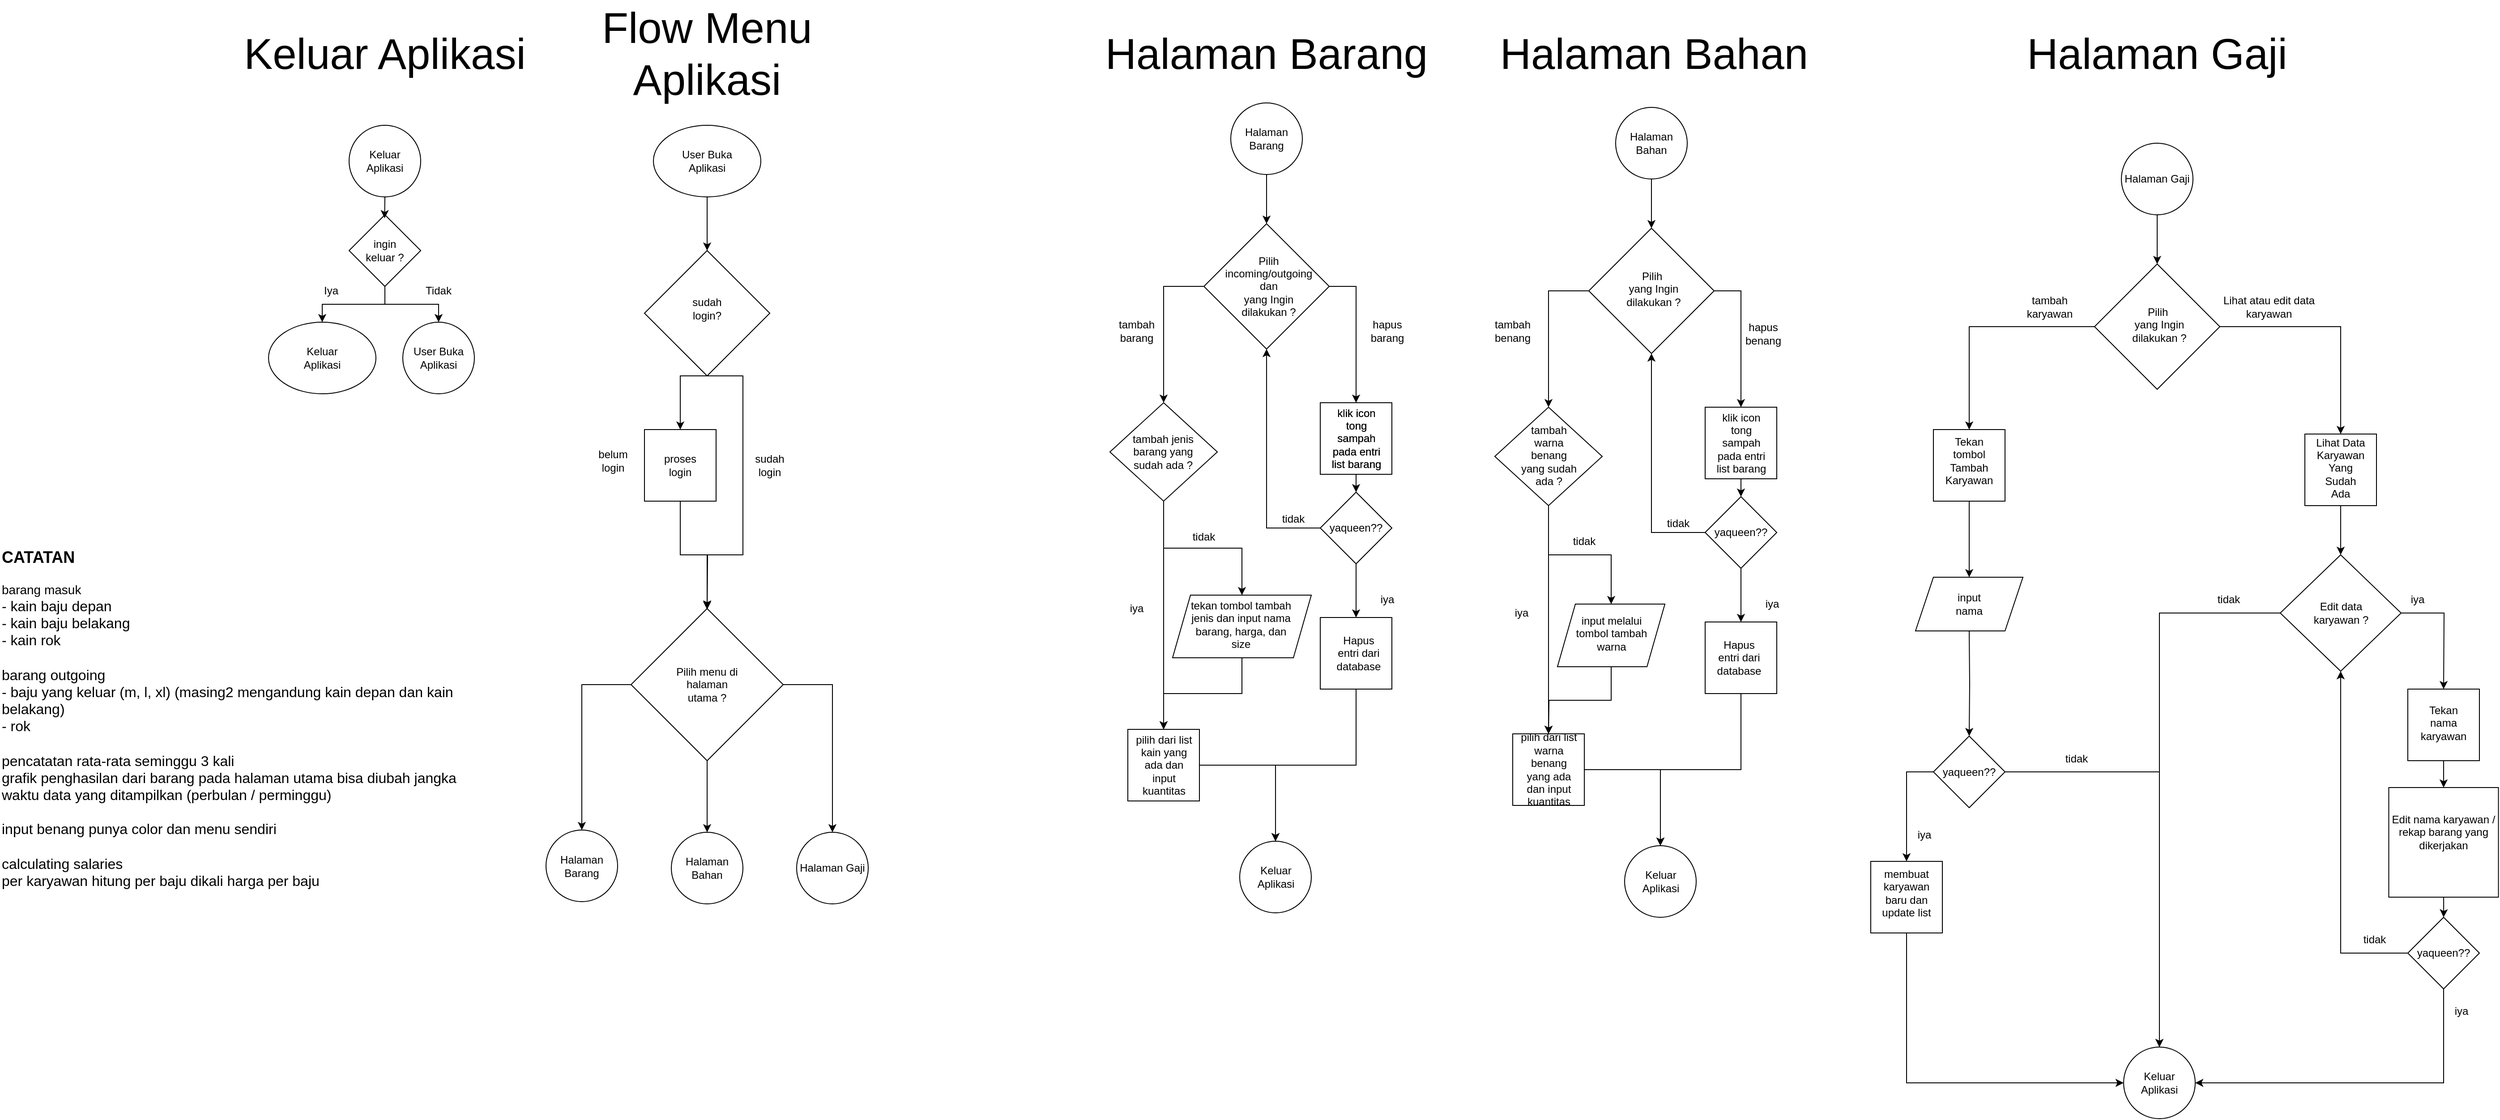 <mxfile version="22.0.4" type="device">
  <diagram name="Page-1" id="ynj6AooqdlG9S8EDx0ya">
    <mxGraphModel dx="1628" dy="452" grid="1" gridSize="10" guides="1" tooltips="1" connect="1" arrows="1" fold="1" page="1" pageScale="1" pageWidth="850" pageHeight="1100" math="0" shadow="0">
      <root>
        <mxCell id="0" />
        <mxCell id="1" parent="0" />
        <mxCell id="XbGuI01d0Wx-68zaMVXP-219" style="edgeStyle=orthogonalEdgeStyle;rounded=0;orthogonalLoop=1;jettySize=auto;html=1;entryX=0.5;entryY=0;entryDx=0;entryDy=0;" edge="1" parent="1" source="XbGuI01d0Wx-68zaMVXP-211" target="XbGuI01d0Wx-68zaMVXP-73">
          <mxGeometry relative="1" as="geometry" />
        </mxCell>
        <mxCell id="XbGuI01d0Wx-68zaMVXP-211" value="" style="shape=parallelogram;perimeter=parallelogramPerimeter;whiteSpace=wrap;html=1;fixedSize=1;" vertex="1" parent="1">
          <mxGeometry x="1020" y="785" width="155" height="70" as="geometry" />
        </mxCell>
        <mxCell id="XbGuI01d0Wx-68zaMVXP-230" style="edgeStyle=orthogonalEdgeStyle;rounded=0;orthogonalLoop=1;jettySize=auto;html=1;exitX=0.5;exitY=1;exitDx=0;exitDy=0;" edge="1" parent="1" source="XbGuI01d0Wx-68zaMVXP-210">
          <mxGeometry relative="1" as="geometry">
            <mxPoint x="1440" y="940" as="targetPoint" />
          </mxGeometry>
        </mxCell>
        <mxCell id="XbGuI01d0Wx-68zaMVXP-210" value="" style="shape=parallelogram;perimeter=parallelogramPerimeter;whiteSpace=wrap;html=1;fixedSize=1;" vertex="1" parent="1">
          <mxGeometry x="1450" y="795" width="120" height="70" as="geometry" />
        </mxCell>
        <mxCell id="XbGuI01d0Wx-68zaMVXP-10" value="" style="ellipse;whiteSpace=wrap;html=1;" vertex="1" parent="1">
          <mxGeometry x="440" y="260" width="120" height="80" as="geometry" />
        </mxCell>
        <mxCell id="XbGuI01d0Wx-68zaMVXP-11" value="User Buka Aplikasi" style="text;html=1;strokeColor=none;fillColor=none;align=center;verticalAlign=middle;whiteSpace=wrap;rounded=0;" vertex="1" parent="1">
          <mxGeometry x="470" y="285" width="60" height="30" as="geometry" />
        </mxCell>
        <mxCell id="XbGuI01d0Wx-68zaMVXP-15" value="" style="endArrow=classic;html=1;rounded=0;exitX=0.5;exitY=1;exitDx=0;exitDy=0;" edge="1" parent="1" source="XbGuI01d0Wx-68zaMVXP-10">
          <mxGeometry width="50" height="50" relative="1" as="geometry">
            <mxPoint x="470" y="390" as="sourcePoint" />
            <mxPoint x="500" y="400" as="targetPoint" />
          </mxGeometry>
        </mxCell>
        <mxCell id="XbGuI01d0Wx-68zaMVXP-231" style="edgeStyle=orthogonalEdgeStyle;rounded=0;orthogonalLoop=1;jettySize=auto;html=1;exitX=0.5;exitY=1;exitDx=0;exitDy=0;" edge="1" parent="1" source="XbGuI01d0Wx-68zaMVXP-16" target="XbGuI01d0Wx-68zaMVXP-26">
          <mxGeometry relative="1" as="geometry">
            <Array as="points">
              <mxPoint x="470" y="540" />
            </Array>
          </mxGeometry>
        </mxCell>
        <mxCell id="XbGuI01d0Wx-68zaMVXP-16" value="" style="rhombus;whiteSpace=wrap;html=1;" vertex="1" parent="1">
          <mxGeometry x="430" y="400" width="140" height="140" as="geometry" />
        </mxCell>
        <mxCell id="XbGuI01d0Wx-68zaMVXP-17" value="sudah login?" style="text;html=1;strokeColor=none;fillColor=none;align=center;verticalAlign=middle;whiteSpace=wrap;rounded=0;" vertex="1" parent="1">
          <mxGeometry x="470" y="450" width="60" height="30" as="geometry" />
        </mxCell>
        <mxCell id="XbGuI01d0Wx-68zaMVXP-237" style="edgeStyle=orthogonalEdgeStyle;rounded=0;orthogonalLoop=1;jettySize=auto;html=1;" edge="1" parent="1" source="XbGuI01d0Wx-68zaMVXP-26">
          <mxGeometry relative="1" as="geometry">
            <mxPoint x="500" y="800" as="targetPoint" />
          </mxGeometry>
        </mxCell>
        <mxCell id="XbGuI01d0Wx-68zaMVXP-26" value="" style="whiteSpace=wrap;html=1;aspect=fixed;" vertex="1" parent="1">
          <mxGeometry x="430" y="600" width="80" height="80" as="geometry" />
        </mxCell>
        <mxCell id="XbGuI01d0Wx-68zaMVXP-27" value="proses login" style="text;html=1;strokeColor=none;fillColor=none;align=center;verticalAlign=middle;whiteSpace=wrap;rounded=0;" vertex="1" parent="1">
          <mxGeometry x="440" y="625" width="60" height="30" as="geometry" />
        </mxCell>
        <mxCell id="XbGuI01d0Wx-68zaMVXP-175" style="edgeStyle=orthogonalEdgeStyle;rounded=0;orthogonalLoop=1;jettySize=auto;html=1;exitX=0.5;exitY=1;exitDx=0;exitDy=0;entryX=0.5;entryY=0;entryDx=0;entryDy=0;" edge="1" parent="1" source="XbGuI01d0Wx-68zaMVXP-32" target="XbGuI01d0Wx-68zaMVXP-46">
          <mxGeometry relative="1" as="geometry" />
        </mxCell>
        <mxCell id="XbGuI01d0Wx-68zaMVXP-176" style="edgeStyle=orthogonalEdgeStyle;rounded=0;orthogonalLoop=1;jettySize=auto;html=1;exitX=1;exitY=0.5;exitDx=0;exitDy=0;entryX=0.5;entryY=0;entryDx=0;entryDy=0;" edge="1" parent="1" source="XbGuI01d0Wx-68zaMVXP-32" target="XbGuI01d0Wx-68zaMVXP-48">
          <mxGeometry relative="1" as="geometry" />
        </mxCell>
        <mxCell id="XbGuI01d0Wx-68zaMVXP-177" style="edgeStyle=orthogonalEdgeStyle;rounded=0;orthogonalLoop=1;jettySize=auto;html=1;exitX=0;exitY=0.5;exitDx=0;exitDy=0;entryX=0.5;entryY=0;entryDx=0;entryDy=0;" edge="1" parent="1" source="XbGuI01d0Wx-68zaMVXP-32" target="XbGuI01d0Wx-68zaMVXP-43">
          <mxGeometry relative="1" as="geometry" />
        </mxCell>
        <mxCell id="XbGuI01d0Wx-68zaMVXP-32" value="" style="rhombus;whiteSpace=wrap;html=1;" vertex="1" parent="1">
          <mxGeometry x="415" y="800" width="170" height="170" as="geometry" />
        </mxCell>
        <mxCell id="XbGuI01d0Wx-68zaMVXP-33" value="Pilih menu di halaman utama ?" style="text;html=1;strokeColor=none;fillColor=none;align=center;verticalAlign=middle;whiteSpace=wrap;rounded=0;" vertex="1" parent="1">
          <mxGeometry x="460" y="860" width="80" height="50" as="geometry" />
        </mxCell>
        <mxCell id="XbGuI01d0Wx-68zaMVXP-43" value="" style="ellipse;whiteSpace=wrap;html=1;aspect=fixed;" vertex="1" parent="1">
          <mxGeometry x="320" y="1047.5" width="80" height="80" as="geometry" />
        </mxCell>
        <mxCell id="XbGuI01d0Wx-68zaMVXP-44" value="Halaman Barang" style="text;html=1;strokeColor=none;fillColor=none;align=center;verticalAlign=middle;whiteSpace=wrap;rounded=0;" vertex="1" parent="1">
          <mxGeometry x="320" y="1062.5" width="80" height="50" as="geometry" />
        </mxCell>
        <mxCell id="XbGuI01d0Wx-68zaMVXP-46" value="" style="ellipse;whiteSpace=wrap;html=1;aspect=fixed;" vertex="1" parent="1">
          <mxGeometry x="460" y="1050" width="80" height="80" as="geometry" />
        </mxCell>
        <mxCell id="XbGuI01d0Wx-68zaMVXP-47" value="Halaman Bahan" style="text;html=1;strokeColor=none;fillColor=none;align=center;verticalAlign=middle;whiteSpace=wrap;rounded=0;" vertex="1" parent="1">
          <mxGeometry x="460" y="1065" width="80" height="50" as="geometry" />
        </mxCell>
        <mxCell id="XbGuI01d0Wx-68zaMVXP-48" value="" style="ellipse;whiteSpace=wrap;html=1;aspect=fixed;" vertex="1" parent="1">
          <mxGeometry x="600" y="1050" width="80" height="80" as="geometry" />
        </mxCell>
        <mxCell id="XbGuI01d0Wx-68zaMVXP-49" value="Halaman Gaji" style="text;html=1;strokeColor=none;fillColor=none;align=center;verticalAlign=middle;whiteSpace=wrap;rounded=0;" vertex="1" parent="1">
          <mxGeometry x="600" y="1065" width="80" height="50" as="geometry" />
        </mxCell>
        <mxCell id="XbGuI01d0Wx-68zaMVXP-50" value="&lt;span style=&quot;font-size: 48px;&quot;&gt;Flow Menu Aplikasi&lt;/span&gt;" style="text;html=1;strokeColor=none;fillColor=none;align=center;verticalAlign=middle;whiteSpace=wrap;rounded=0;" vertex="1" parent="1">
          <mxGeometry x="305" y="120" width="390" height="120" as="geometry" />
        </mxCell>
        <mxCell id="XbGuI01d0Wx-68zaMVXP-51" value="&lt;span style=&quot;font-size: 48px;&quot;&gt;Halaman Barang&lt;/span&gt;" style="text;html=1;strokeColor=none;fillColor=none;align=center;verticalAlign=middle;whiteSpace=wrap;rounded=0;" vertex="1" parent="1">
          <mxGeometry x="930" y="120" width="390" height="120" as="geometry" />
        </mxCell>
        <mxCell id="XbGuI01d0Wx-68zaMVXP-52" value="" style="ellipse;whiteSpace=wrap;html=1;aspect=fixed;" vertex="1" parent="1">
          <mxGeometry x="1085" y="235" width="80" height="80" as="geometry" />
        </mxCell>
        <mxCell id="XbGuI01d0Wx-68zaMVXP-54" value="Halaman Barang" style="text;html=1;strokeColor=none;fillColor=none;align=center;verticalAlign=middle;whiteSpace=wrap;rounded=0;" vertex="1" parent="1">
          <mxGeometry x="1085" y="250" width="80" height="50" as="geometry" />
        </mxCell>
        <mxCell id="XbGuI01d0Wx-68zaMVXP-222" style="edgeStyle=orthogonalEdgeStyle;rounded=0;orthogonalLoop=1;jettySize=auto;html=1;entryX=0.5;entryY=0;entryDx=0;entryDy=0;exitX=0;exitY=0.5;exitDx=0;exitDy=0;" edge="1" parent="1" source="XbGuI01d0Wx-68zaMVXP-55" target="XbGuI01d0Wx-68zaMVXP-66">
          <mxGeometry relative="1" as="geometry" />
        </mxCell>
        <mxCell id="XbGuI01d0Wx-68zaMVXP-223" style="edgeStyle=orthogonalEdgeStyle;rounded=0;orthogonalLoop=1;jettySize=auto;html=1;exitX=1;exitY=0.5;exitDx=0;exitDy=0;entryX=0.5;entryY=0;entryDx=0;entryDy=0;" edge="1" parent="1" source="XbGuI01d0Wx-68zaMVXP-55" target="XbGuI01d0Wx-68zaMVXP-89">
          <mxGeometry relative="1" as="geometry" />
        </mxCell>
        <mxCell id="XbGuI01d0Wx-68zaMVXP-55" value="" style="rhombus;whiteSpace=wrap;html=1;" vertex="1" parent="1">
          <mxGeometry x="1055" y="370" width="140" height="140" as="geometry" />
        </mxCell>
        <mxCell id="XbGuI01d0Wx-68zaMVXP-57" value="Pilih incoming/outgoing&lt;br&gt;dan &lt;br&gt;yang Ingin dilakukan ?" style="text;html=1;strokeColor=none;fillColor=none;align=center;verticalAlign=middle;whiteSpace=wrap;rounded=0;" vertex="1" parent="1">
          <mxGeometry x="1095" y="420" width="65" height="40" as="geometry" />
        </mxCell>
        <mxCell id="XbGuI01d0Wx-68zaMVXP-58" value="sudah login" style="text;html=1;strokeColor=none;fillColor=none;align=center;verticalAlign=middle;whiteSpace=wrap;rounded=0;" vertex="1" parent="1">
          <mxGeometry x="540" y="630" width="60" height="20" as="geometry" />
        </mxCell>
        <mxCell id="XbGuI01d0Wx-68zaMVXP-59" value="belum login" style="text;html=1;strokeColor=none;fillColor=none;align=center;verticalAlign=middle;whiteSpace=wrap;rounded=0;" vertex="1" parent="1">
          <mxGeometry x="365" y="625" width="60" height="20" as="geometry" />
        </mxCell>
        <mxCell id="XbGuI01d0Wx-68zaMVXP-60" value="" style="endArrow=classic;html=1;rounded=0;exitX=0.5;exitY=1;exitDx=0;exitDy=0;entryX=0.5;entryY=0;entryDx=0;entryDy=0;" edge="1" parent="1" source="XbGuI01d0Wx-68zaMVXP-52" target="XbGuI01d0Wx-68zaMVXP-55">
          <mxGeometry width="50" height="50" relative="1" as="geometry">
            <mxPoint x="1000" y="400" as="sourcePoint" />
            <mxPoint x="1050" y="350" as="targetPoint" />
          </mxGeometry>
        </mxCell>
        <mxCell id="XbGuI01d0Wx-68zaMVXP-64" value="tambah barang" style="text;html=1;strokeColor=none;fillColor=none;align=center;verticalAlign=middle;whiteSpace=wrap;rounded=0;" vertex="1" parent="1">
          <mxGeometry x="950" y="480" width="60" height="20" as="geometry" />
        </mxCell>
        <mxCell id="XbGuI01d0Wx-68zaMVXP-65" value="hapus barang" style="text;html=1;strokeColor=none;fillColor=none;align=center;verticalAlign=middle;whiteSpace=wrap;rounded=0;" vertex="1" parent="1">
          <mxGeometry x="1230" y="480" width="60" height="20" as="geometry" />
        </mxCell>
        <mxCell id="XbGuI01d0Wx-68zaMVXP-220" style="edgeStyle=orthogonalEdgeStyle;rounded=0;orthogonalLoop=1;jettySize=auto;html=1;" edge="1" parent="1" source="XbGuI01d0Wx-68zaMVXP-66" target="XbGuI01d0Wx-68zaMVXP-211">
          <mxGeometry relative="1" as="geometry" />
        </mxCell>
        <mxCell id="XbGuI01d0Wx-68zaMVXP-66" value="" style="rhombus;whiteSpace=wrap;html=1;" vertex="1" parent="1">
          <mxGeometry x="950" y="570" width="120" height="110" as="geometry" />
        </mxCell>
        <mxCell id="XbGuI01d0Wx-68zaMVXP-67" value="tambah jenis barang yang sudah ada ?" style="text;html=1;strokeColor=none;fillColor=none;align=center;verticalAlign=middle;whiteSpace=wrap;rounded=0;" vertex="1" parent="1">
          <mxGeometry x="967.5" y="607.5" width="82.5" height="35" as="geometry" />
        </mxCell>
        <mxCell id="XbGuI01d0Wx-68zaMVXP-71" value="iya" style="text;html=1;strokeColor=none;fillColor=none;align=center;verticalAlign=middle;whiteSpace=wrap;rounded=0;" vertex="1" parent="1">
          <mxGeometry x="950" y="790" width="60" height="20" as="geometry" />
        </mxCell>
        <mxCell id="XbGuI01d0Wx-68zaMVXP-72" value="tidak" style="text;html=1;strokeColor=none;fillColor=none;align=center;verticalAlign=middle;whiteSpace=wrap;rounded=0;" vertex="1" parent="1">
          <mxGeometry x="1025" y="710" width="60" height="20" as="geometry" />
        </mxCell>
        <mxCell id="XbGuI01d0Wx-68zaMVXP-112" style="edgeStyle=orthogonalEdgeStyle;rounded=0;orthogonalLoop=1;jettySize=auto;html=1;entryX=0.5;entryY=0;entryDx=0;entryDy=0;" edge="1" parent="1" source="XbGuI01d0Wx-68zaMVXP-73" target="XbGuI01d0Wx-68zaMVXP-110">
          <mxGeometry relative="1" as="geometry" />
        </mxCell>
        <mxCell id="XbGuI01d0Wx-68zaMVXP-73" value="" style="whiteSpace=wrap;html=1;aspect=fixed;" vertex="1" parent="1">
          <mxGeometry x="970" y="935" width="80" height="80" as="geometry" />
        </mxCell>
        <mxCell id="XbGuI01d0Wx-68zaMVXP-75" value="pilih dari list kain yang ada dan input kuantitas" style="text;html=1;strokeColor=none;fillColor=none;align=center;verticalAlign=middle;whiteSpace=wrap;rounded=0;" vertex="1" parent="1">
          <mxGeometry x="977.5" y="957.5" width="65" height="35" as="geometry" />
        </mxCell>
        <mxCell id="XbGuI01d0Wx-68zaMVXP-77" value="tekan tombol tambah jenis dan input nama barang, harga, dan size" style="text;html=1;strokeColor=none;fillColor=none;align=center;verticalAlign=middle;whiteSpace=wrap;rounded=0;" vertex="1" parent="1">
          <mxGeometry x="1035" y="800" width="122.5" height="35" as="geometry" />
        </mxCell>
        <mxCell id="XbGuI01d0Wx-68zaMVXP-78" value="" style="endArrow=none;html=1;rounded=0;entryX=0.5;entryY=1;entryDx=0;entryDy=0;" edge="1" parent="1" target="XbGuI01d0Wx-68zaMVXP-66">
          <mxGeometry width="50" height="50" relative="1" as="geometry">
            <mxPoint x="1010" y="720" as="sourcePoint" />
            <mxPoint x="1090" y="730" as="targetPoint" />
          </mxGeometry>
        </mxCell>
        <mxCell id="XbGuI01d0Wx-68zaMVXP-85" value="" style="endArrow=classic;html=1;rounded=0;entryX=0.5;entryY=0;entryDx=0;entryDy=0;" edge="1" parent="1" target="XbGuI01d0Wx-68zaMVXP-73">
          <mxGeometry width="50" height="50" relative="1" as="geometry">
            <mxPoint x="1010" y="720" as="sourcePoint" />
            <mxPoint x="970" y="840" as="targetPoint" />
          </mxGeometry>
        </mxCell>
        <mxCell id="XbGuI01d0Wx-68zaMVXP-89" value="" style="whiteSpace=wrap;html=1;aspect=fixed;" vertex="1" parent="1">
          <mxGeometry x="1185" y="570" width="80" height="80" as="geometry" />
        </mxCell>
        <mxCell id="XbGuI01d0Wx-68zaMVXP-91" value="klik icon tong sampah pada entri list barang" style="text;html=1;strokeColor=none;fillColor=none;align=center;verticalAlign=middle;whiteSpace=wrap;rounded=0;" vertex="1" parent="1">
          <mxGeometry x="1192.5" y="592.5" width="65" height="35" as="geometry" />
        </mxCell>
        <mxCell id="XbGuI01d0Wx-68zaMVXP-102" style="edgeStyle=orthogonalEdgeStyle;rounded=0;orthogonalLoop=1;jettySize=auto;html=1;entryX=0.5;entryY=1;entryDx=0;entryDy=0;exitX=0;exitY=0.5;exitDx=0;exitDy=0;" edge="1" parent="1" source="XbGuI01d0Wx-68zaMVXP-93" target="XbGuI01d0Wx-68zaMVXP-55">
          <mxGeometry relative="1" as="geometry">
            <mxPoint x="1120" y="530" as="targetPoint" />
            <Array as="points">
              <mxPoint x="1125" y="710" />
            </Array>
          </mxGeometry>
        </mxCell>
        <mxCell id="XbGuI01d0Wx-68zaMVXP-109" style="edgeStyle=orthogonalEdgeStyle;rounded=0;orthogonalLoop=1;jettySize=auto;html=1;exitX=0.5;exitY=1;exitDx=0;exitDy=0;" edge="1" parent="1" source="XbGuI01d0Wx-68zaMVXP-93" target="XbGuI01d0Wx-68zaMVXP-107">
          <mxGeometry relative="1" as="geometry" />
        </mxCell>
        <mxCell id="XbGuI01d0Wx-68zaMVXP-93" value="" style="rhombus;whiteSpace=wrap;html=1;" vertex="1" parent="1">
          <mxGeometry x="1185" y="670" width="80" height="80" as="geometry" />
        </mxCell>
        <mxCell id="XbGuI01d0Wx-68zaMVXP-94" value="" style="endArrow=classic;html=1;rounded=0;exitX=0.5;exitY=1;exitDx=0;exitDy=0;entryX=0.5;entryY=0;entryDx=0;entryDy=0;" edge="1" parent="1" source="XbGuI01d0Wx-68zaMVXP-89" target="XbGuI01d0Wx-68zaMVXP-93">
          <mxGeometry width="50" height="50" relative="1" as="geometry">
            <mxPoint x="1180" y="680" as="sourcePoint" />
            <mxPoint x="1230" y="630" as="targetPoint" />
          </mxGeometry>
        </mxCell>
        <mxCell id="XbGuI01d0Wx-68zaMVXP-95" value="klik icon tong sampah pada entri list barang" style="text;html=1;strokeColor=none;fillColor=none;align=center;verticalAlign=middle;whiteSpace=wrap;rounded=0;" vertex="1" parent="1">
          <mxGeometry x="1192.5" y="592.5" width="65" height="35" as="geometry" />
        </mxCell>
        <mxCell id="XbGuI01d0Wx-68zaMVXP-97" value="yaqueen??" style="text;html=1;strokeColor=none;fillColor=none;align=center;verticalAlign=middle;whiteSpace=wrap;rounded=0;" vertex="1" parent="1">
          <mxGeometry x="1195" y="695" width="60" height="30" as="geometry" />
        </mxCell>
        <mxCell id="XbGuI01d0Wx-68zaMVXP-100" value="iya" style="text;html=1;strokeColor=none;fillColor=none;align=center;verticalAlign=middle;whiteSpace=wrap;rounded=0;" vertex="1" parent="1">
          <mxGeometry x="1230" y="780" width="60" height="20" as="geometry" />
        </mxCell>
        <mxCell id="XbGuI01d0Wx-68zaMVXP-105" value="tidak" style="text;html=1;strokeColor=none;fillColor=none;align=center;verticalAlign=middle;whiteSpace=wrap;rounded=0;" vertex="1" parent="1">
          <mxGeometry x="1125" y="690" width="60" height="20" as="geometry" />
        </mxCell>
        <mxCell id="XbGuI01d0Wx-68zaMVXP-113" style="edgeStyle=orthogonalEdgeStyle;rounded=0;orthogonalLoop=1;jettySize=auto;html=1;exitX=0.5;exitY=1;exitDx=0;exitDy=0;entryX=0.5;entryY=0;entryDx=0;entryDy=0;" edge="1" parent="1" source="XbGuI01d0Wx-68zaMVXP-107" target="XbGuI01d0Wx-68zaMVXP-110">
          <mxGeometry relative="1" as="geometry">
            <mxPoint x="1150" y="1030" as="targetPoint" />
          </mxGeometry>
        </mxCell>
        <mxCell id="XbGuI01d0Wx-68zaMVXP-107" value="" style="whiteSpace=wrap;html=1;aspect=fixed;" vertex="1" parent="1">
          <mxGeometry x="1185" y="810" width="80" height="80" as="geometry" />
        </mxCell>
        <mxCell id="XbGuI01d0Wx-68zaMVXP-108" value="Hapus entri dari database" style="text;html=1;strokeColor=none;fillColor=none;align=center;verticalAlign=middle;whiteSpace=wrap;rounded=0;" vertex="1" parent="1">
          <mxGeometry x="1197.5" y="835" width="60" height="30" as="geometry" />
        </mxCell>
        <mxCell id="XbGuI01d0Wx-68zaMVXP-110" value="" style="ellipse;whiteSpace=wrap;html=1;aspect=fixed;" vertex="1" parent="1">
          <mxGeometry x="1095" y="1060" width="80" height="80" as="geometry" />
        </mxCell>
        <mxCell id="XbGuI01d0Wx-68zaMVXP-111" value="Keluar Aplikasi" style="text;html=1;strokeColor=none;fillColor=none;align=center;verticalAlign=middle;whiteSpace=wrap;rounded=0;" vertex="1" parent="1">
          <mxGeometry x="1102.5" y="1077.5" width="65" height="45" as="geometry" />
        </mxCell>
        <mxCell id="XbGuI01d0Wx-68zaMVXP-114" value="" style="ellipse;whiteSpace=wrap;html=1;aspect=fixed;" vertex="1" parent="1">
          <mxGeometry x="100" y="260" width="80" height="80" as="geometry" />
        </mxCell>
        <mxCell id="XbGuI01d0Wx-68zaMVXP-115" value="Keluar Aplikasi" style="text;html=1;strokeColor=none;fillColor=none;align=center;verticalAlign=middle;whiteSpace=wrap;rounded=0;" vertex="1" parent="1">
          <mxGeometry x="110" y="285" width="60" height="30" as="geometry" />
        </mxCell>
        <mxCell id="XbGuI01d0Wx-68zaMVXP-128" style="edgeStyle=orthogonalEdgeStyle;rounded=0;orthogonalLoop=1;jettySize=auto;html=1;exitX=0.5;exitY=1;exitDx=0;exitDy=0;" edge="1" parent="1" source="XbGuI01d0Wx-68zaMVXP-117" target="XbGuI01d0Wx-68zaMVXP-125">
          <mxGeometry relative="1" as="geometry" />
        </mxCell>
        <mxCell id="XbGuI01d0Wx-68zaMVXP-129" style="edgeStyle=orthogonalEdgeStyle;rounded=0;orthogonalLoop=1;jettySize=auto;html=1;exitX=0.5;exitY=1;exitDx=0;exitDy=0;entryX=0.5;entryY=0;entryDx=0;entryDy=0;" edge="1" parent="1" source="XbGuI01d0Wx-68zaMVXP-117" target="XbGuI01d0Wx-68zaMVXP-123">
          <mxGeometry relative="1" as="geometry" />
        </mxCell>
        <mxCell id="XbGuI01d0Wx-68zaMVXP-117" value="" style="rhombus;whiteSpace=wrap;html=1;" vertex="1" parent="1">
          <mxGeometry x="100" y="360" width="80" height="80" as="geometry" />
        </mxCell>
        <mxCell id="XbGuI01d0Wx-68zaMVXP-118" value="ingin keluar ?" style="text;html=1;strokeColor=none;fillColor=none;align=center;verticalAlign=middle;whiteSpace=wrap;rounded=0;" vertex="1" parent="1">
          <mxGeometry x="110" y="385" width="60" height="30" as="geometry" />
        </mxCell>
        <mxCell id="XbGuI01d0Wx-68zaMVXP-120" style="edgeStyle=orthogonalEdgeStyle;rounded=0;orthogonalLoop=1;jettySize=auto;html=1;exitX=0.5;exitY=1;exitDx=0;exitDy=0;entryX=0.496;entryY=0.048;entryDx=0;entryDy=0;entryPerimeter=0;" edge="1" parent="1" source="XbGuI01d0Wx-68zaMVXP-114" target="XbGuI01d0Wx-68zaMVXP-117">
          <mxGeometry relative="1" as="geometry" />
        </mxCell>
        <mxCell id="XbGuI01d0Wx-68zaMVXP-123" value="" style="ellipse;whiteSpace=wrap;html=1;aspect=fixed;" vertex="1" parent="1">
          <mxGeometry x="160" y="480" width="80" height="80" as="geometry" />
        </mxCell>
        <mxCell id="XbGuI01d0Wx-68zaMVXP-125" value="" style="ellipse;whiteSpace=wrap;html=1;" vertex="1" parent="1">
          <mxGeometry x="10" y="480" width="120" height="80" as="geometry" />
        </mxCell>
        <mxCell id="XbGuI01d0Wx-68zaMVXP-126" value="User Buka Aplikasi" style="text;html=1;strokeColor=none;fillColor=none;align=center;verticalAlign=middle;whiteSpace=wrap;rounded=0;" vertex="1" parent="1">
          <mxGeometry x="170" y="505" width="60" height="30" as="geometry" />
        </mxCell>
        <mxCell id="XbGuI01d0Wx-68zaMVXP-127" value="Keluar Aplikasi" style="text;html=1;strokeColor=none;fillColor=none;align=center;verticalAlign=middle;whiteSpace=wrap;rounded=0;" vertex="1" parent="1">
          <mxGeometry x="40" y="505" width="60" height="30" as="geometry" />
        </mxCell>
        <mxCell id="XbGuI01d0Wx-68zaMVXP-130" value="Iya" style="text;html=1;strokeColor=none;fillColor=none;align=center;verticalAlign=middle;whiteSpace=wrap;rounded=0;" vertex="1" parent="1">
          <mxGeometry x="50" y="430" width="60" height="30" as="geometry" />
        </mxCell>
        <mxCell id="XbGuI01d0Wx-68zaMVXP-131" value="Tidak" style="text;html=1;strokeColor=none;fillColor=none;align=center;verticalAlign=middle;whiteSpace=wrap;rounded=0;" vertex="1" parent="1">
          <mxGeometry x="170" y="430" width="60" height="30" as="geometry" />
        </mxCell>
        <mxCell id="XbGuI01d0Wx-68zaMVXP-132" value="&lt;span style=&quot;font-size: 48px;&quot;&gt;Keluar Aplikasi&lt;/span&gt;" style="text;html=1;strokeColor=none;fillColor=none;align=center;verticalAlign=middle;whiteSpace=wrap;rounded=0;" vertex="1" parent="1">
          <mxGeometry x="-55" y="120" width="390" height="120" as="geometry" />
        </mxCell>
        <mxCell id="XbGuI01d0Wx-68zaMVXP-133" value="" style="ellipse;whiteSpace=wrap;html=1;aspect=fixed;" vertex="1" parent="1">
          <mxGeometry x="1515" y="240" width="80" height="80" as="geometry" />
        </mxCell>
        <mxCell id="XbGuI01d0Wx-68zaMVXP-134" value="Halaman Bahan" style="text;html=1;strokeColor=none;fillColor=none;align=center;verticalAlign=middle;whiteSpace=wrap;rounded=0;" vertex="1" parent="1">
          <mxGeometry x="1515" y="255" width="80" height="50" as="geometry" />
        </mxCell>
        <mxCell id="XbGuI01d0Wx-68zaMVXP-224" style="edgeStyle=orthogonalEdgeStyle;rounded=0;orthogonalLoop=1;jettySize=auto;html=1;entryX=0.5;entryY=0;entryDx=0;entryDy=0;exitX=0;exitY=0.5;exitDx=0;exitDy=0;" edge="1" parent="1" source="XbGuI01d0Wx-68zaMVXP-135" target="XbGuI01d0Wx-68zaMVXP-142">
          <mxGeometry relative="1" as="geometry" />
        </mxCell>
        <mxCell id="XbGuI01d0Wx-68zaMVXP-225" style="edgeStyle=orthogonalEdgeStyle;rounded=0;orthogonalLoop=1;jettySize=auto;html=1;exitX=1;exitY=0.5;exitDx=0;exitDy=0;entryX=0.5;entryY=0;entryDx=0;entryDy=0;" edge="1" parent="1" source="XbGuI01d0Wx-68zaMVXP-135" target="XbGuI01d0Wx-68zaMVXP-156">
          <mxGeometry relative="1" as="geometry" />
        </mxCell>
        <mxCell id="XbGuI01d0Wx-68zaMVXP-135" value="" style="rhombus;whiteSpace=wrap;html=1;" vertex="1" parent="1">
          <mxGeometry x="1485" y="375" width="140" height="140" as="geometry" />
        </mxCell>
        <mxCell id="XbGuI01d0Wx-68zaMVXP-136" value="Pilih&amp;nbsp;&lt;br&gt;yang Ingin dilakukan ?" style="text;html=1;strokeColor=none;fillColor=none;align=center;verticalAlign=middle;whiteSpace=wrap;rounded=0;" vertex="1" parent="1">
          <mxGeometry x="1525" y="425" width="65" height="35" as="geometry" />
        </mxCell>
        <mxCell id="XbGuI01d0Wx-68zaMVXP-137" value="" style="endArrow=classic;html=1;rounded=0;exitX=0.5;exitY=1;exitDx=0;exitDy=0;entryX=0.5;entryY=0;entryDx=0;entryDy=0;" edge="1" parent="1" source="XbGuI01d0Wx-68zaMVXP-133" target="XbGuI01d0Wx-68zaMVXP-135">
          <mxGeometry width="50" height="50" relative="1" as="geometry">
            <mxPoint x="1430" y="405" as="sourcePoint" />
            <mxPoint x="1480" y="355" as="targetPoint" />
          </mxGeometry>
        </mxCell>
        <mxCell id="XbGuI01d0Wx-68zaMVXP-140" value="tambah benang" style="text;html=1;strokeColor=none;fillColor=none;align=center;verticalAlign=middle;whiteSpace=wrap;rounded=0;" vertex="1" parent="1">
          <mxGeometry x="1370" y="477.5" width="60" height="25" as="geometry" />
        </mxCell>
        <mxCell id="XbGuI01d0Wx-68zaMVXP-141" value="hapus benang" style="text;html=1;strokeColor=none;fillColor=none;align=center;verticalAlign=middle;whiteSpace=wrap;rounded=0;" vertex="1" parent="1">
          <mxGeometry x="1650" y="482.5" width="60" height="20" as="geometry" />
        </mxCell>
        <mxCell id="XbGuI01d0Wx-68zaMVXP-229" style="edgeStyle=orthogonalEdgeStyle;rounded=0;orthogonalLoop=1;jettySize=auto;html=1;exitX=0.5;exitY=1;exitDx=0;exitDy=0;entryX=0.5;entryY=0;entryDx=0;entryDy=0;" edge="1" parent="1" source="XbGuI01d0Wx-68zaMVXP-142" target="XbGuI01d0Wx-68zaMVXP-210">
          <mxGeometry relative="1" as="geometry" />
        </mxCell>
        <mxCell id="XbGuI01d0Wx-68zaMVXP-142" value="" style="rhombus;whiteSpace=wrap;html=1;" vertex="1" parent="1">
          <mxGeometry x="1380" y="575" width="120" height="110" as="geometry" />
        </mxCell>
        <mxCell id="XbGuI01d0Wx-68zaMVXP-143" value="tambah warna benang yang sudah ada ?" style="text;html=1;strokeColor=none;fillColor=none;align=center;verticalAlign=middle;whiteSpace=wrap;rounded=0;" vertex="1" parent="1">
          <mxGeometry x="1407.5" y="610" width="65" height="37.5" as="geometry" />
        </mxCell>
        <mxCell id="XbGuI01d0Wx-68zaMVXP-145" value="iya" style="text;html=1;strokeColor=none;fillColor=none;align=center;verticalAlign=middle;whiteSpace=wrap;rounded=0;" vertex="1" parent="1">
          <mxGeometry x="1380" y="795" width="60" height="20" as="geometry" />
        </mxCell>
        <mxCell id="XbGuI01d0Wx-68zaMVXP-146" value="tidak" style="text;html=1;strokeColor=none;fillColor=none;align=center;verticalAlign=middle;whiteSpace=wrap;rounded=0;" vertex="1" parent="1">
          <mxGeometry x="1450" y="715" width="60" height="20" as="geometry" />
        </mxCell>
        <mxCell id="XbGuI01d0Wx-68zaMVXP-147" style="edgeStyle=orthogonalEdgeStyle;rounded=0;orthogonalLoop=1;jettySize=auto;html=1;entryX=0.5;entryY=0;entryDx=0;entryDy=0;" edge="1" parent="1" source="XbGuI01d0Wx-68zaMVXP-148" target="XbGuI01d0Wx-68zaMVXP-170">
          <mxGeometry relative="1" as="geometry" />
        </mxCell>
        <mxCell id="XbGuI01d0Wx-68zaMVXP-148" value="" style="whiteSpace=wrap;html=1;aspect=fixed;" vertex="1" parent="1">
          <mxGeometry x="1400" y="940" width="80" height="80" as="geometry" />
        </mxCell>
        <mxCell id="XbGuI01d0Wx-68zaMVXP-149" value="pilih dari list warna benang yang ada dan input kuantitas" style="text;html=1;strokeColor=none;fillColor=none;align=center;verticalAlign=middle;whiteSpace=wrap;rounded=0;" vertex="1" parent="1">
          <mxGeometry x="1407.5" y="962.5" width="65" height="35" as="geometry" />
        </mxCell>
        <mxCell id="XbGuI01d0Wx-68zaMVXP-152" value="" style="endArrow=none;html=1;rounded=0;entryX=0.5;entryY=1;entryDx=0;entryDy=0;" edge="1" parent="1" target="XbGuI01d0Wx-68zaMVXP-142">
          <mxGeometry width="50" height="50" relative="1" as="geometry">
            <mxPoint x="1440" y="725" as="sourcePoint" />
            <mxPoint x="1520" y="735" as="targetPoint" />
          </mxGeometry>
        </mxCell>
        <mxCell id="XbGuI01d0Wx-68zaMVXP-151" value="input melalui tombol tambah warna" style="text;html=1;strokeColor=none;fillColor=none;align=center;verticalAlign=middle;whiteSpace=wrap;rounded=0;" vertex="1" parent="1">
          <mxGeometry x="1468.75" y="810" width="82.5" height="35" as="geometry" />
        </mxCell>
        <mxCell id="XbGuI01d0Wx-68zaMVXP-154" value="" style="endArrow=classic;html=1;rounded=0;entryX=0.5;entryY=0;entryDx=0;entryDy=0;" edge="1" parent="1" target="XbGuI01d0Wx-68zaMVXP-148">
          <mxGeometry width="50" height="50" relative="1" as="geometry">
            <mxPoint x="1440" y="725" as="sourcePoint" />
            <mxPoint x="1400" y="845" as="targetPoint" />
          </mxGeometry>
        </mxCell>
        <mxCell id="XbGuI01d0Wx-68zaMVXP-156" value="" style="whiteSpace=wrap;html=1;aspect=fixed;" vertex="1" parent="1">
          <mxGeometry x="1615" y="575" width="80" height="80" as="geometry" />
        </mxCell>
        <mxCell id="XbGuI01d0Wx-68zaMVXP-157" value="klik icon tong sampah pada entri list barang" style="text;html=1;strokeColor=none;fillColor=none;align=center;verticalAlign=middle;whiteSpace=wrap;rounded=0;" vertex="1" parent="1">
          <mxGeometry x="1622.5" y="597.5" width="65" height="35" as="geometry" />
        </mxCell>
        <mxCell id="XbGuI01d0Wx-68zaMVXP-158" style="edgeStyle=orthogonalEdgeStyle;rounded=0;orthogonalLoop=1;jettySize=auto;html=1;entryX=0.5;entryY=1;entryDx=0;entryDy=0;exitX=0;exitY=0.5;exitDx=0;exitDy=0;" edge="1" parent="1" source="XbGuI01d0Wx-68zaMVXP-160" target="XbGuI01d0Wx-68zaMVXP-135">
          <mxGeometry relative="1" as="geometry">
            <mxPoint x="1550" y="535" as="targetPoint" />
            <Array as="points">
              <mxPoint x="1555" y="715" />
            </Array>
          </mxGeometry>
        </mxCell>
        <mxCell id="XbGuI01d0Wx-68zaMVXP-159" style="edgeStyle=orthogonalEdgeStyle;rounded=0;orthogonalLoop=1;jettySize=auto;html=1;exitX=0.5;exitY=1;exitDx=0;exitDy=0;" edge="1" parent="1" source="XbGuI01d0Wx-68zaMVXP-160" target="XbGuI01d0Wx-68zaMVXP-168">
          <mxGeometry relative="1" as="geometry" />
        </mxCell>
        <mxCell id="XbGuI01d0Wx-68zaMVXP-160" value="" style="rhombus;whiteSpace=wrap;html=1;" vertex="1" parent="1">
          <mxGeometry x="1615" y="675" width="80" height="80" as="geometry" />
        </mxCell>
        <mxCell id="XbGuI01d0Wx-68zaMVXP-161" value="" style="endArrow=classic;html=1;rounded=0;exitX=0.5;exitY=1;exitDx=0;exitDy=0;entryX=0.5;entryY=0;entryDx=0;entryDy=0;" edge="1" parent="1" source="XbGuI01d0Wx-68zaMVXP-156" target="XbGuI01d0Wx-68zaMVXP-160">
          <mxGeometry width="50" height="50" relative="1" as="geometry">
            <mxPoint x="1610" y="685" as="sourcePoint" />
            <mxPoint x="1660" y="635" as="targetPoint" />
          </mxGeometry>
        </mxCell>
        <mxCell id="XbGuI01d0Wx-68zaMVXP-164" value="yaqueen??" style="text;html=1;strokeColor=none;fillColor=none;align=center;verticalAlign=middle;whiteSpace=wrap;rounded=0;" vertex="1" parent="1">
          <mxGeometry x="1625" y="700" width="60" height="30" as="geometry" />
        </mxCell>
        <mxCell id="XbGuI01d0Wx-68zaMVXP-165" value="iya" style="text;html=1;strokeColor=none;fillColor=none;align=center;verticalAlign=middle;whiteSpace=wrap;rounded=0;" vertex="1" parent="1">
          <mxGeometry x="1660" y="785" width="60" height="20" as="geometry" />
        </mxCell>
        <mxCell id="XbGuI01d0Wx-68zaMVXP-166" value="tidak" style="text;html=1;strokeColor=none;fillColor=none;align=center;verticalAlign=middle;whiteSpace=wrap;rounded=0;" vertex="1" parent="1">
          <mxGeometry x="1555" y="695" width="60" height="20" as="geometry" />
        </mxCell>
        <mxCell id="XbGuI01d0Wx-68zaMVXP-167" style="edgeStyle=orthogonalEdgeStyle;rounded=0;orthogonalLoop=1;jettySize=auto;html=1;exitX=0.5;exitY=1;exitDx=0;exitDy=0;entryX=0.5;entryY=0;entryDx=0;entryDy=0;" edge="1" parent="1" source="XbGuI01d0Wx-68zaMVXP-168" target="XbGuI01d0Wx-68zaMVXP-170">
          <mxGeometry relative="1" as="geometry">
            <mxPoint x="1580" y="1035" as="targetPoint" />
          </mxGeometry>
        </mxCell>
        <mxCell id="XbGuI01d0Wx-68zaMVXP-168" value="" style="whiteSpace=wrap;html=1;aspect=fixed;" vertex="1" parent="1">
          <mxGeometry x="1615" y="815" width="80" height="80" as="geometry" />
        </mxCell>
        <mxCell id="XbGuI01d0Wx-68zaMVXP-169" value="Hapus entri dari database" style="text;html=1;strokeColor=none;fillColor=none;align=center;verticalAlign=middle;whiteSpace=wrap;rounded=0;" vertex="1" parent="1">
          <mxGeometry x="1622.5" y="840" width="60" height="30" as="geometry" />
        </mxCell>
        <mxCell id="XbGuI01d0Wx-68zaMVXP-170" value="" style="ellipse;whiteSpace=wrap;html=1;aspect=fixed;" vertex="1" parent="1">
          <mxGeometry x="1525" y="1065" width="80" height="80" as="geometry" />
        </mxCell>
        <mxCell id="XbGuI01d0Wx-68zaMVXP-171" value="Keluar Aplikasi" style="text;html=1;strokeColor=none;fillColor=none;align=center;verticalAlign=middle;whiteSpace=wrap;rounded=0;" vertex="1" parent="1">
          <mxGeometry x="1532.5" y="1082.5" width="65" height="45" as="geometry" />
        </mxCell>
        <mxCell id="XbGuI01d0Wx-68zaMVXP-172" value="&lt;span style=&quot;font-size: 48px;&quot;&gt;Halaman Bahan&lt;/span&gt;" style="text;html=1;strokeColor=none;fillColor=none;align=center;verticalAlign=middle;whiteSpace=wrap;rounded=0;" vertex="1" parent="1">
          <mxGeometry x="1362.5" y="120" width="390" height="120" as="geometry" />
        </mxCell>
        <mxCell id="XbGuI01d0Wx-68zaMVXP-179" value="" style="ellipse;whiteSpace=wrap;html=1;aspect=fixed;" vertex="1" parent="1">
          <mxGeometry x="2080" y="280" width="80" height="80" as="geometry" />
        </mxCell>
        <mxCell id="XbGuI01d0Wx-68zaMVXP-180" value="Halaman Gaji" style="text;html=1;strokeColor=none;fillColor=none;align=center;verticalAlign=middle;whiteSpace=wrap;rounded=0;" vertex="1" parent="1">
          <mxGeometry x="2080" y="295" width="80" height="50" as="geometry" />
        </mxCell>
        <mxCell id="XbGuI01d0Wx-68zaMVXP-195" style="edgeStyle=orthogonalEdgeStyle;rounded=0;orthogonalLoop=1;jettySize=auto;html=1;exitX=0;exitY=0.5;exitDx=0;exitDy=0;entryX=0.5;entryY=0;entryDx=0;entryDy=0;" edge="1" parent="1" source="XbGuI01d0Wx-68zaMVXP-181" target="XbGuI01d0Wx-68zaMVXP-191">
          <mxGeometry relative="1" as="geometry" />
        </mxCell>
        <mxCell id="XbGuI01d0Wx-68zaMVXP-196" style="edgeStyle=orthogonalEdgeStyle;rounded=0;orthogonalLoop=1;jettySize=auto;html=1;exitX=1;exitY=0.5;exitDx=0;exitDy=0;entryX=0.5;entryY=0;entryDx=0;entryDy=0;" edge="1" parent="1" source="XbGuI01d0Wx-68zaMVXP-181" target="XbGuI01d0Wx-68zaMVXP-193">
          <mxGeometry relative="1" as="geometry" />
        </mxCell>
        <mxCell id="XbGuI01d0Wx-68zaMVXP-181" value="" style="rhombus;whiteSpace=wrap;html=1;" vertex="1" parent="1">
          <mxGeometry x="2050" y="415" width="140" height="140" as="geometry" />
        </mxCell>
        <mxCell id="XbGuI01d0Wx-68zaMVXP-182" value="Pilih&amp;nbsp;&lt;br&gt;yang Ingin dilakukan ?" style="text;html=1;strokeColor=none;fillColor=none;align=center;verticalAlign=middle;whiteSpace=wrap;rounded=0;" vertex="1" parent="1">
          <mxGeometry x="2090" y="465" width="65" height="35" as="geometry" />
        </mxCell>
        <mxCell id="XbGuI01d0Wx-68zaMVXP-183" value="" style="endArrow=classic;html=1;rounded=0;exitX=0.5;exitY=1;exitDx=0;exitDy=0;entryX=0.5;entryY=0;entryDx=0;entryDy=0;" edge="1" parent="1" source="XbGuI01d0Wx-68zaMVXP-179" target="XbGuI01d0Wx-68zaMVXP-181">
          <mxGeometry width="50" height="50" relative="1" as="geometry">
            <mxPoint x="1995" y="445" as="sourcePoint" />
            <mxPoint x="2045" y="395" as="targetPoint" />
          </mxGeometry>
        </mxCell>
        <mxCell id="XbGuI01d0Wx-68zaMVXP-186" value="&lt;span style=&quot;font-size: 48px;&quot;&gt;Halaman Gaji&lt;/span&gt;" style="text;html=1;strokeColor=none;fillColor=none;align=center;verticalAlign=middle;whiteSpace=wrap;rounded=0;" vertex="1" parent="1">
          <mxGeometry x="1925" y="120" width="390" height="120" as="geometry" />
        </mxCell>
        <mxCell id="XbGuI01d0Wx-68zaMVXP-187" value="&lt;div&gt;&lt;b style=&quot;font-size: 18px; background-color: initial;&quot;&gt;CATATAN&lt;/b&gt;&lt;br&gt;&lt;/div&gt;&lt;div&gt;&lt;font style=&quot;font-size: 14px;&quot;&gt;&lt;br&gt;&lt;/font&gt;&lt;/div&gt;&lt;div&gt;&lt;font style=&quot;font-size: 14px;&quot;&gt;barang masuk&lt;/font&gt;&lt;/div&gt;&lt;div&gt;&lt;font size=&quot;3&quot;&gt;- kain baju depan&lt;/font&gt;&lt;/div&gt;&lt;div&gt;&lt;font size=&quot;3&quot;&gt;- kain baju belakang&lt;/font&gt;&lt;/div&gt;&lt;div&gt;&lt;font size=&quot;3&quot;&gt;- kain rok&lt;/font&gt;&lt;/div&gt;&lt;div&gt;&lt;font size=&quot;3&quot;&gt;&lt;br&gt;&lt;/font&gt;&lt;/div&gt;&lt;div&gt;&lt;font size=&quot;3&quot;&gt;barang outgoing&amp;nbsp;&lt;/font&gt;&lt;/div&gt;&lt;div&gt;&lt;font size=&quot;3&quot;&gt;- baju yang keluar (m, l, xl) (masing2 mengandung kain depan dan kain belakang)&lt;/font&gt;&lt;/div&gt;&lt;div&gt;&lt;font size=&quot;3&quot;&gt;- rok&lt;/font&gt;&lt;/div&gt;&lt;div&gt;&lt;font size=&quot;3&quot;&gt;&lt;br&gt;&lt;/font&gt;&lt;/div&gt;&lt;div&gt;&lt;font size=&quot;3&quot;&gt;pencatatan rata-rata seminggu 3 kali&lt;/font&gt;&lt;/div&gt;&lt;div&gt;&lt;font size=&quot;3&quot;&gt;grafik penghasilan dari barang pada halaman utama bisa diubah jangka waktu data yang ditampilkan (perbulan / perminggu)&lt;/font&gt;&lt;/div&gt;&lt;div&gt;&lt;font size=&quot;3&quot;&gt;&lt;br&gt;&lt;/font&gt;&lt;/div&gt;&lt;div&gt;&lt;font size=&quot;3&quot;&gt;input benang punya color dan menu sendiri&lt;/font&gt;&lt;/div&gt;&lt;div&gt;&lt;font size=&quot;3&quot;&gt;&lt;br&gt;&lt;/font&gt;&lt;/div&gt;&lt;div&gt;&lt;font size=&quot;3&quot;&gt;calculating salaries&lt;/font&gt;&lt;/div&gt;&lt;div&gt;&lt;font size=&quot;3&quot;&gt;per karyawan hitung per baju dikali harga per baju&lt;/font&gt;&lt;/div&gt;" style="text;html=1;strokeColor=none;fillColor=none;align=left;verticalAlign=middle;whiteSpace=wrap;rounded=0;" vertex="1" parent="1">
          <mxGeometry x="-290" y="685" width="520" height="475" as="geometry" />
        </mxCell>
        <mxCell id="XbGuI01d0Wx-68zaMVXP-204" style="edgeStyle=orthogonalEdgeStyle;rounded=0;orthogonalLoop=1;jettySize=auto;html=1;entryX=0.5;entryY=0;entryDx=0;entryDy=0;" edge="1" parent="1" source="XbGuI01d0Wx-68zaMVXP-191" target="XbGuI01d0Wx-68zaMVXP-201">
          <mxGeometry relative="1" as="geometry" />
        </mxCell>
        <mxCell id="XbGuI01d0Wx-68zaMVXP-191" value="" style="whiteSpace=wrap;html=1;aspect=fixed;" vertex="1" parent="1">
          <mxGeometry x="1870" y="600" width="80" height="80" as="geometry" />
        </mxCell>
        <mxCell id="XbGuI01d0Wx-68zaMVXP-243" style="edgeStyle=orthogonalEdgeStyle;rounded=0;orthogonalLoop=1;jettySize=auto;html=1;entryX=0.5;entryY=0;entryDx=0;entryDy=0;" edge="1" parent="1" source="XbGuI01d0Wx-68zaMVXP-193" target="XbGuI01d0Wx-68zaMVXP-239">
          <mxGeometry relative="1" as="geometry" />
        </mxCell>
        <mxCell id="XbGuI01d0Wx-68zaMVXP-193" value="" style="whiteSpace=wrap;html=1;aspect=fixed;" vertex="1" parent="1">
          <mxGeometry x="2285" y="605" width="80" height="80" as="geometry" />
        </mxCell>
        <mxCell id="XbGuI01d0Wx-68zaMVXP-197" value="Tekan tombol&lt;br&gt;Tambah Karyawan" style="text;html=1;strokeColor=none;fillColor=none;align=center;verticalAlign=middle;whiteSpace=wrap;rounded=0;" vertex="1" parent="1">
          <mxGeometry x="1880" y="620" width="60" height="30" as="geometry" />
        </mxCell>
        <mxCell id="XbGuI01d0Wx-68zaMVXP-199" value="Lihat Data Karyawan Yang Sudah Ada" style="text;html=1;strokeColor=none;fillColor=none;align=center;verticalAlign=middle;whiteSpace=wrap;rounded=0;" vertex="1" parent="1">
          <mxGeometry x="2295" y="627.5" width="60" height="30" as="geometry" />
        </mxCell>
        <mxCell id="XbGuI01d0Wx-68zaMVXP-201" value="" style="shape=parallelogram;perimeter=parallelogramPerimeter;whiteSpace=wrap;html=1;fixedSize=1;" vertex="1" parent="1">
          <mxGeometry x="1850" y="765" width="120" height="60" as="geometry" />
        </mxCell>
        <mxCell id="XbGuI01d0Wx-68zaMVXP-209" style="edgeStyle=orthogonalEdgeStyle;rounded=0;orthogonalLoop=1;jettySize=auto;html=1;entryX=0.5;entryY=0;entryDx=0;entryDy=0;" edge="1" parent="1" target="XbGuI01d0Wx-68zaMVXP-278">
          <mxGeometry relative="1" as="geometry">
            <mxPoint x="1910" y="825" as="sourcePoint" />
            <mxPoint x="1910.0" y="875" as="targetPoint" />
          </mxGeometry>
        </mxCell>
        <mxCell id="XbGuI01d0Wx-68zaMVXP-202" value="input nama" style="text;html=1;strokeColor=none;fillColor=none;align=center;verticalAlign=middle;whiteSpace=wrap;rounded=0;" vertex="1" parent="1">
          <mxGeometry x="1880" y="780" width="60" height="30" as="geometry" />
        </mxCell>
        <mxCell id="XbGuI01d0Wx-68zaMVXP-213" value="tambah karyawan" style="text;html=1;strokeColor=none;fillColor=none;align=center;verticalAlign=middle;whiteSpace=wrap;rounded=0;" vertex="1" parent="1">
          <mxGeometry x="1970" y="450" width="60" height="25" as="geometry" />
        </mxCell>
        <mxCell id="XbGuI01d0Wx-68zaMVXP-214" value="Lihat atau edit data karyawan" style="text;html=1;strokeColor=none;fillColor=none;align=center;verticalAlign=middle;whiteSpace=wrap;rounded=0;" vertex="1" parent="1">
          <mxGeometry x="2190" y="450" width="110" height="25" as="geometry" />
        </mxCell>
        <mxCell id="XbGuI01d0Wx-68zaMVXP-215" value="" style="ellipse;whiteSpace=wrap;html=1;aspect=fixed;" vertex="1" parent="1">
          <mxGeometry x="2082.5" y="1290" width="80" height="80" as="geometry" />
        </mxCell>
        <mxCell id="XbGuI01d0Wx-68zaMVXP-216" value="Keluar Aplikasi" style="text;html=1;strokeColor=none;fillColor=none;align=center;verticalAlign=middle;whiteSpace=wrap;rounded=0;" vertex="1" parent="1">
          <mxGeometry x="2090" y="1307.5" width="65" height="45" as="geometry" />
        </mxCell>
        <mxCell id="XbGuI01d0Wx-68zaMVXP-234" style="edgeStyle=orthogonalEdgeStyle;rounded=0;orthogonalLoop=1;jettySize=auto;html=1;exitX=0.5;exitY=1;exitDx=0;exitDy=0;" edge="1" parent="1" source="XbGuI01d0Wx-68zaMVXP-16">
          <mxGeometry relative="1" as="geometry">
            <mxPoint x="499.757" y="801.081" as="targetPoint" />
            <mxPoint x="500" y="540" as="sourcePoint" />
            <Array as="points">
              <mxPoint x="540" y="540" />
              <mxPoint x="540" y="740" />
              <mxPoint x="500" y="740" />
              <mxPoint x="500" y="801" />
            </Array>
          </mxGeometry>
        </mxCell>
        <mxCell id="XbGuI01d0Wx-68zaMVXP-244" style="edgeStyle=orthogonalEdgeStyle;rounded=0;orthogonalLoop=1;jettySize=auto;html=1;entryX=0.5;entryY=0;entryDx=0;entryDy=0;" edge="1" parent="1" source="XbGuI01d0Wx-68zaMVXP-239" target="XbGuI01d0Wx-68zaMVXP-215">
          <mxGeometry relative="1" as="geometry">
            <mxPoint x="2120.0" y="1220" as="targetPoint" />
          </mxGeometry>
        </mxCell>
        <mxCell id="XbGuI01d0Wx-68zaMVXP-239" value="" style="rhombus;whiteSpace=wrap;html=1;" vertex="1" parent="1">
          <mxGeometry x="2257.5" y="740" width="135" height="130" as="geometry" />
        </mxCell>
        <mxCell id="XbGuI01d0Wx-68zaMVXP-242" value="Edit data karyawan ?" style="text;html=1;strokeColor=none;fillColor=none;align=center;verticalAlign=middle;whiteSpace=wrap;rounded=0;" vertex="1" parent="1">
          <mxGeometry x="2287.5" y="790" width="75" height="30" as="geometry" />
        </mxCell>
        <mxCell id="XbGuI01d0Wx-68zaMVXP-258" style="edgeStyle=orthogonalEdgeStyle;rounded=0;orthogonalLoop=1;jettySize=auto;html=1;entryX=0.5;entryY=0;entryDx=0;entryDy=0;" edge="1" parent="1" source="XbGuI01d0Wx-68zaMVXP-245" target="XbGuI01d0Wx-68zaMVXP-247">
          <mxGeometry relative="1" as="geometry">
            <mxPoint x="2440" y="990" as="targetPoint" />
            <Array as="points" />
          </mxGeometry>
        </mxCell>
        <mxCell id="XbGuI01d0Wx-68zaMVXP-245" value="" style="whiteSpace=wrap;html=1;aspect=fixed;" vertex="1" parent="1">
          <mxGeometry x="2400" y="890" width="80" height="80" as="geometry" />
        </mxCell>
        <mxCell id="XbGuI01d0Wx-68zaMVXP-246" value="Tekan nama karyawan" style="text;html=1;strokeColor=none;fillColor=none;align=center;verticalAlign=middle;whiteSpace=wrap;rounded=0;" vertex="1" parent="1">
          <mxGeometry x="2410" y="912.5" width="60" height="30" as="geometry" />
        </mxCell>
        <mxCell id="XbGuI01d0Wx-68zaMVXP-261" style="edgeStyle=orthogonalEdgeStyle;rounded=0;orthogonalLoop=1;jettySize=auto;html=1;entryX=0.5;entryY=0;entryDx=0;entryDy=0;" edge="1" parent="1" source="XbGuI01d0Wx-68zaMVXP-247" target="XbGuI01d0Wx-68zaMVXP-259">
          <mxGeometry relative="1" as="geometry" />
        </mxCell>
        <mxCell id="XbGuI01d0Wx-68zaMVXP-247" value="" style="whiteSpace=wrap;html=1;aspect=fixed;" vertex="1" parent="1">
          <mxGeometry x="2378.75" y="1000" width="122.5" height="122.5" as="geometry" />
        </mxCell>
        <mxCell id="XbGuI01d0Wx-68zaMVXP-248" value="Edit nama karyawan / rekap barang yang dikerjakan" style="text;html=1;strokeColor=none;fillColor=none;align=center;verticalAlign=middle;whiteSpace=wrap;rounded=0;" vertex="1" parent="1">
          <mxGeometry x="2381.25" y="1035" width="117.5" height="30" as="geometry" />
        </mxCell>
        <mxCell id="XbGuI01d0Wx-68zaMVXP-249" style="edgeStyle=orthogonalEdgeStyle;rounded=0;orthogonalLoop=1;jettySize=auto;html=1;exitX=1;exitY=0.5;exitDx=0;exitDy=0;" edge="1" parent="1" source="XbGuI01d0Wx-68zaMVXP-239">
          <mxGeometry relative="1" as="geometry">
            <mxPoint x="2380" y="805" as="sourcePoint" />
            <mxPoint x="2440" y="890" as="targetPoint" />
          </mxGeometry>
        </mxCell>
        <mxCell id="XbGuI01d0Wx-68zaMVXP-286" style="edgeStyle=orthogonalEdgeStyle;rounded=0;orthogonalLoop=1;jettySize=auto;html=1;exitX=0.5;exitY=1;exitDx=0;exitDy=0;entryX=1;entryY=0.5;entryDx=0;entryDy=0;" edge="1" parent="1" source="XbGuI01d0Wx-68zaMVXP-259" target="XbGuI01d0Wx-68zaMVXP-215">
          <mxGeometry relative="1" as="geometry" />
        </mxCell>
        <mxCell id="XbGuI01d0Wx-68zaMVXP-259" value="" style="rhombus;whiteSpace=wrap;html=1;" vertex="1" parent="1">
          <mxGeometry x="2400" y="1145" width="80" height="80" as="geometry" />
        </mxCell>
        <mxCell id="XbGuI01d0Wx-68zaMVXP-269" style="edgeStyle=orthogonalEdgeStyle;rounded=0;orthogonalLoop=1;jettySize=auto;html=1;entryX=0.5;entryY=1;entryDx=0;entryDy=0;exitX=0;exitY=0.5;exitDx=0;exitDy=0;" edge="1" parent="1" source="XbGuI01d0Wx-68zaMVXP-259" target="XbGuI01d0Wx-68zaMVXP-239">
          <mxGeometry relative="1" as="geometry" />
        </mxCell>
        <mxCell id="XbGuI01d0Wx-68zaMVXP-260" value="yaqueen??" style="text;html=1;strokeColor=none;fillColor=none;align=center;verticalAlign=middle;whiteSpace=wrap;rounded=0;" vertex="1" parent="1">
          <mxGeometry x="2410" y="1170" width="60" height="30" as="geometry" />
        </mxCell>
        <mxCell id="XbGuI01d0Wx-68zaMVXP-270" value="iya" style="text;html=1;strokeColor=none;fillColor=none;align=center;verticalAlign=middle;whiteSpace=wrap;rounded=0;" vertex="1" parent="1">
          <mxGeometry x="2430" y="1240" width="60" height="20" as="geometry" />
        </mxCell>
        <mxCell id="XbGuI01d0Wx-68zaMVXP-273" value="tidak" style="text;html=1;strokeColor=none;fillColor=none;align=center;verticalAlign=middle;whiteSpace=wrap;rounded=0;" vertex="1" parent="1">
          <mxGeometry x="2332.5" y="1160" width="60" height="20" as="geometry" />
        </mxCell>
        <mxCell id="XbGuI01d0Wx-68zaMVXP-274" value="tidak" style="text;html=1;strokeColor=none;fillColor=none;align=center;verticalAlign=middle;whiteSpace=wrap;rounded=0;" vertex="1" parent="1">
          <mxGeometry x="2170" y="780" width="60" height="20" as="geometry" />
        </mxCell>
        <mxCell id="XbGuI01d0Wx-68zaMVXP-275" value="iya" style="text;html=1;strokeColor=none;fillColor=none;align=center;verticalAlign=middle;whiteSpace=wrap;rounded=0;" vertex="1" parent="1">
          <mxGeometry x="2381.25" y="780" width="60" height="20" as="geometry" />
        </mxCell>
        <mxCell id="XbGuI01d0Wx-68zaMVXP-287" style="edgeStyle=orthogonalEdgeStyle;rounded=0;orthogonalLoop=1;jettySize=auto;html=1;entryX=0;entryY=0.5;entryDx=0;entryDy=0;exitX=0.5;exitY=1;exitDx=0;exitDy=0;" edge="1" parent="1" source="XbGuI01d0Wx-68zaMVXP-276" target="XbGuI01d0Wx-68zaMVXP-215">
          <mxGeometry relative="1" as="geometry" />
        </mxCell>
        <mxCell id="XbGuI01d0Wx-68zaMVXP-276" value="" style="whiteSpace=wrap;html=1;aspect=fixed;" vertex="1" parent="1">
          <mxGeometry x="1800" y="1082.5" width="80" height="80" as="geometry" />
        </mxCell>
        <mxCell id="XbGuI01d0Wx-68zaMVXP-277" value="membuat karyawan baru dan update list" style="text;html=1;strokeColor=none;fillColor=none;align=center;verticalAlign=middle;whiteSpace=wrap;rounded=0;" vertex="1" parent="1">
          <mxGeometry x="1810" y="1102.5" width="60" height="30" as="geometry" />
        </mxCell>
        <mxCell id="XbGuI01d0Wx-68zaMVXP-280" style="edgeStyle=orthogonalEdgeStyle;rounded=0;orthogonalLoop=1;jettySize=auto;html=1;entryX=0.5;entryY=0;entryDx=0;entryDy=0;exitX=0;exitY=0.5;exitDx=0;exitDy=0;" edge="1" parent="1" source="XbGuI01d0Wx-68zaMVXP-278" target="XbGuI01d0Wx-68zaMVXP-276">
          <mxGeometry relative="1" as="geometry" />
        </mxCell>
        <mxCell id="XbGuI01d0Wx-68zaMVXP-281" style="edgeStyle=orthogonalEdgeStyle;rounded=0;orthogonalLoop=1;jettySize=auto;html=1;entryX=0.5;entryY=0;entryDx=0;entryDy=0;" edge="1" parent="1" source="XbGuI01d0Wx-68zaMVXP-278" target="XbGuI01d0Wx-68zaMVXP-215">
          <mxGeometry relative="1" as="geometry">
            <Array as="points">
              <mxPoint x="2122" y="982" />
            </Array>
          </mxGeometry>
        </mxCell>
        <mxCell id="XbGuI01d0Wx-68zaMVXP-278" value="" style="rhombus;whiteSpace=wrap;html=1;" vertex="1" parent="1">
          <mxGeometry x="1870" y="942.5" width="80" height="80" as="geometry" />
        </mxCell>
        <mxCell id="XbGuI01d0Wx-68zaMVXP-279" value="yaqueen??" style="text;html=1;strokeColor=none;fillColor=none;align=center;verticalAlign=middle;whiteSpace=wrap;rounded=0;" vertex="1" parent="1">
          <mxGeometry x="1880" y="967.5" width="60" height="30" as="geometry" />
        </mxCell>
        <mxCell id="XbGuI01d0Wx-68zaMVXP-290" value="iya" style="text;html=1;strokeColor=none;fillColor=none;align=center;verticalAlign=middle;whiteSpace=wrap;rounded=0;" vertex="1" parent="1">
          <mxGeometry x="1830" y="1042.5" width="60" height="20" as="geometry" />
        </mxCell>
        <mxCell id="XbGuI01d0Wx-68zaMVXP-291" value="tidak" style="text;html=1;strokeColor=none;fillColor=none;align=center;verticalAlign=middle;whiteSpace=wrap;rounded=0;" vertex="1" parent="1">
          <mxGeometry x="2000" y="957.5" width="60" height="20" as="geometry" />
        </mxCell>
      </root>
    </mxGraphModel>
  </diagram>
</mxfile>
